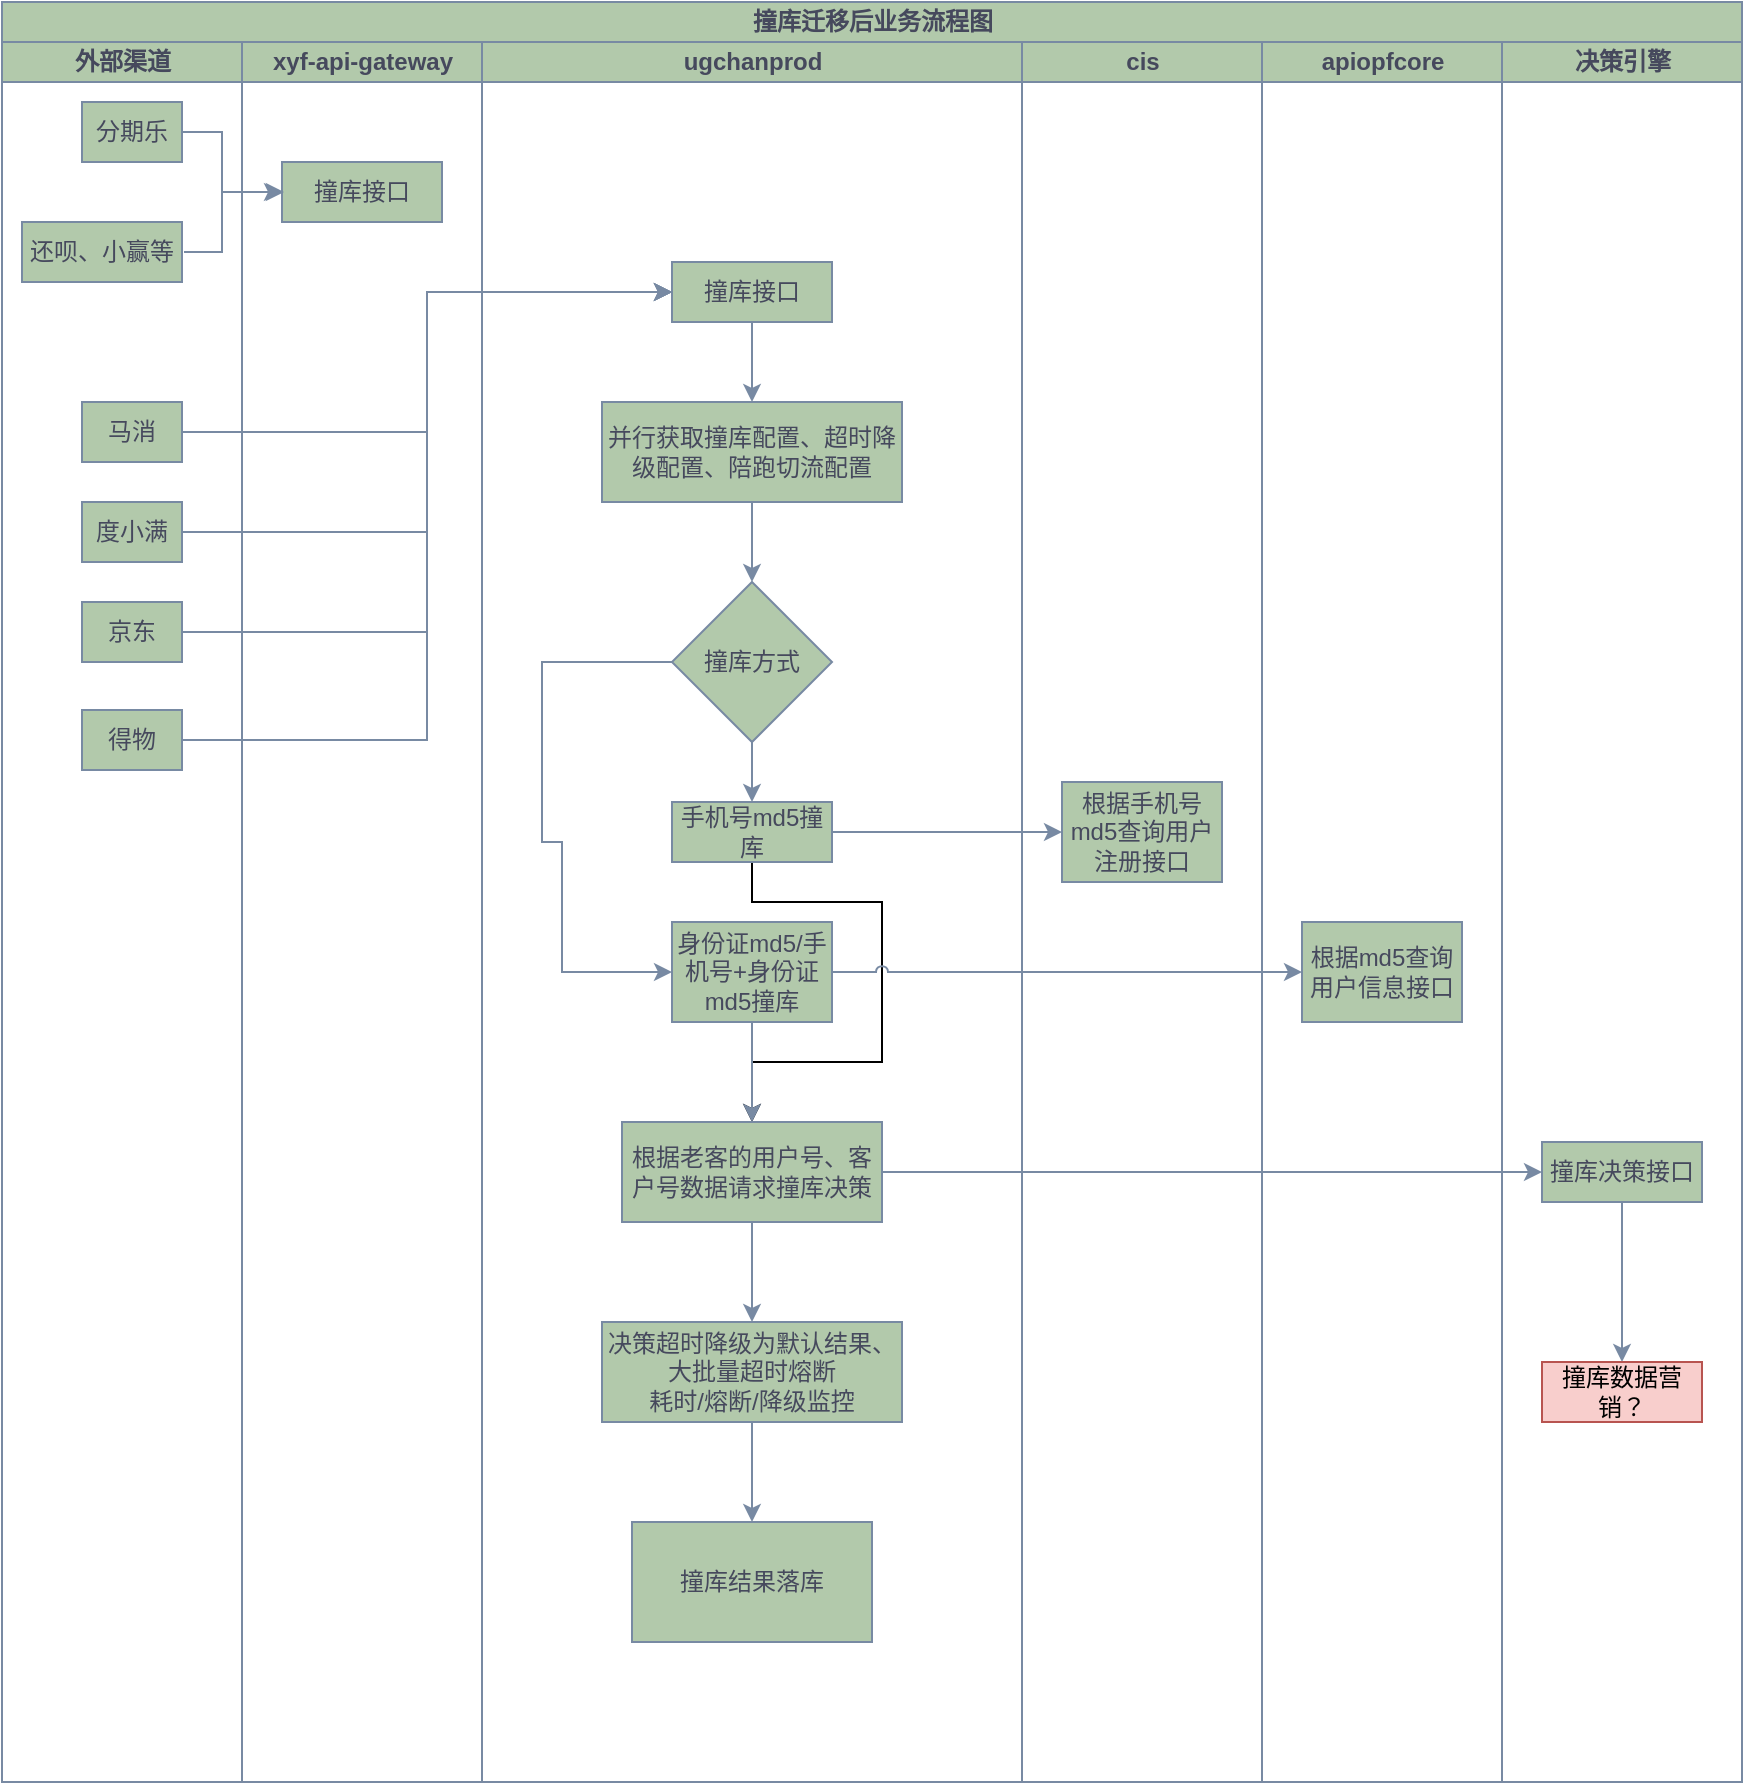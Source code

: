 <mxfile version="26.0.6">
  <diagram id="prtHgNgQTEPvFCAcTncT" name="Page-1">
    <mxGraphModel dx="819" dy="505" grid="1" gridSize="10" guides="1" tooltips="1" connect="1" arrows="1" fold="1" page="1" pageScale="1" pageWidth="827" pageHeight="1169" math="0" shadow="0">
      <root>
        <mxCell id="0" />
        <mxCell id="1" parent="0" />
        <mxCell id="W2swnma-9kyaVUb3Mjf1-1" value="撞库迁移后业务流程图" style="swimlane;childLayout=stackLayout;resizeParent=1;resizeParentMax=0;startSize=20;html=1;fillColor=#B2C9AB;strokeColor=#788AA3;labelBackgroundColor=none;fontColor=#46495D;" vertex="1" parent="1">
          <mxGeometry x="70" y="200" width="870" height="890" as="geometry" />
        </mxCell>
        <mxCell id="W2swnma-9kyaVUb3Mjf1-2" value="外部渠道" style="swimlane;startSize=20;html=1;labelBackgroundColor=none;fillColor=#B2C9AB;strokeColor=#788AA3;fontColor=#46495D;" vertex="1" parent="W2swnma-9kyaVUb3Mjf1-1">
          <mxGeometry y="20" width="120" height="870" as="geometry" />
        </mxCell>
        <mxCell id="W2swnma-9kyaVUb3Mjf1-6" value="分期乐" style="rounded=0;whiteSpace=wrap;html=1;strokeColor=#788AA3;fontColor=#46495D;fillColor=#B2C9AB;" vertex="1" parent="W2swnma-9kyaVUb3Mjf1-2">
          <mxGeometry x="40.0" y="30" width="50" height="30" as="geometry" />
        </mxCell>
        <mxCell id="W2swnma-9kyaVUb3Mjf1-7" value="还呗、小赢等" style="rounded=0;whiteSpace=wrap;html=1;strokeColor=#788AA3;fontColor=#46495D;fillColor=#B2C9AB;" vertex="1" parent="W2swnma-9kyaVUb3Mjf1-2">
          <mxGeometry x="10.0" y="90" width="80" height="30" as="geometry" />
        </mxCell>
        <mxCell id="W2swnma-9kyaVUb3Mjf1-8" value="马消" style="rounded=0;whiteSpace=wrap;html=1;strokeColor=#788AA3;fontColor=#46495D;fillColor=#B2C9AB;" vertex="1" parent="W2swnma-9kyaVUb3Mjf1-2">
          <mxGeometry x="40.0" y="180" width="50" height="30" as="geometry" />
        </mxCell>
        <mxCell id="W2swnma-9kyaVUb3Mjf1-9" value="度小满" style="rounded=0;whiteSpace=wrap;html=1;strokeColor=#788AA3;fontColor=#46495D;fillColor=#B2C9AB;" vertex="1" parent="W2swnma-9kyaVUb3Mjf1-2">
          <mxGeometry x="40.0" y="230" width="50" height="30" as="geometry" />
        </mxCell>
        <mxCell id="W2swnma-9kyaVUb3Mjf1-10" value="京东" style="rounded=0;whiteSpace=wrap;html=1;strokeColor=#788AA3;fontColor=#46495D;fillColor=#B2C9AB;" vertex="1" parent="W2swnma-9kyaVUb3Mjf1-2">
          <mxGeometry x="40.0" y="280" width="50" height="30" as="geometry" />
        </mxCell>
        <mxCell id="W2swnma-9kyaVUb3Mjf1-11" value="得物" style="rounded=0;whiteSpace=wrap;html=1;strokeColor=#788AA3;fontColor=#46495D;fillColor=#B2C9AB;" vertex="1" parent="W2swnma-9kyaVUb3Mjf1-2">
          <mxGeometry x="40.0" y="334" width="50" height="30" as="geometry" />
        </mxCell>
        <mxCell id="W2swnma-9kyaVUb3Mjf1-3" value="xyf-api-gateway" style="swimlane;startSize=20;html=1;labelBackgroundColor=none;fillColor=#B2C9AB;strokeColor=#788AA3;fontColor=#46495D;" vertex="1" parent="W2swnma-9kyaVUb3Mjf1-1">
          <mxGeometry x="120" y="20" width="120" height="870" as="geometry" />
        </mxCell>
        <mxCell id="W2swnma-9kyaVUb3Mjf1-12" value="撞库接口" style="rounded=0;whiteSpace=wrap;html=1;strokeColor=#788AA3;fontColor=#46495D;fillColor=#B2C9AB;" vertex="1" parent="W2swnma-9kyaVUb3Mjf1-3">
          <mxGeometry x="20.0" y="60" width="80" height="30" as="geometry" />
        </mxCell>
        <mxCell id="W2swnma-9kyaVUb3Mjf1-4" value="ugchanprod" style="swimlane;startSize=20;html=1;labelBackgroundColor=none;fillColor=#B2C9AB;strokeColor=#788AA3;fontColor=#46495D;" vertex="1" parent="W2swnma-9kyaVUb3Mjf1-1">
          <mxGeometry x="240" y="20" width="270" height="870" as="geometry" />
        </mxCell>
        <mxCell id="W2swnma-9kyaVUb3Mjf1-21" value="" style="edgeStyle=orthogonalEdgeStyle;rounded=0;orthogonalLoop=1;jettySize=auto;html=1;strokeColor=#788AA3;fontColor=#46495D;fillColor=#B2C9AB;" edge="1" parent="W2swnma-9kyaVUb3Mjf1-4" source="W2swnma-9kyaVUb3Mjf1-13" target="W2swnma-9kyaVUb3Mjf1-20">
          <mxGeometry relative="1" as="geometry" />
        </mxCell>
        <mxCell id="W2swnma-9kyaVUb3Mjf1-13" value="撞库接口" style="rounded=0;whiteSpace=wrap;html=1;strokeColor=#788AA3;fontColor=#46495D;fillColor=#B2C9AB;" vertex="1" parent="W2swnma-9kyaVUb3Mjf1-4">
          <mxGeometry x="95.0" y="110" width="80" height="30" as="geometry" />
        </mxCell>
        <mxCell id="W2swnma-9kyaVUb3Mjf1-24" value="" style="edgeStyle=orthogonalEdgeStyle;rounded=0;orthogonalLoop=1;jettySize=auto;html=1;strokeColor=#788AA3;fontColor=#46495D;fillColor=#B2C9AB;" edge="1" parent="W2swnma-9kyaVUb3Mjf1-4" source="W2swnma-9kyaVUb3Mjf1-20" target="W2swnma-9kyaVUb3Mjf1-23">
          <mxGeometry relative="1" as="geometry" />
        </mxCell>
        <mxCell id="W2swnma-9kyaVUb3Mjf1-20" value="并行获取撞库配置、超时降级配置、陪跑切流配置" style="rounded=0;whiteSpace=wrap;html=1;strokeColor=#788AA3;fontColor=#46495D;fillColor=#B2C9AB;" vertex="1" parent="W2swnma-9kyaVUb3Mjf1-4">
          <mxGeometry x="60" y="180" width="150" height="50" as="geometry" />
        </mxCell>
        <mxCell id="W2swnma-9kyaVUb3Mjf1-25" style="edgeStyle=orthogonalEdgeStyle;rounded=0;orthogonalLoop=1;jettySize=auto;html=1;strokeColor=#788AA3;fontColor=#46495D;fillColor=#B2C9AB;" edge="1" parent="W2swnma-9kyaVUb3Mjf1-4" source="W2swnma-9kyaVUb3Mjf1-23">
          <mxGeometry relative="1" as="geometry">
            <mxPoint x="135" y="380" as="targetPoint" />
          </mxGeometry>
        </mxCell>
        <mxCell id="W2swnma-9kyaVUb3Mjf1-32" style="edgeStyle=orthogonalEdgeStyle;rounded=0;orthogonalLoop=1;jettySize=auto;html=1;strokeColor=#788AA3;fontColor=#46495D;fillColor=#B2C9AB;entryX=0;entryY=0.5;entryDx=0;entryDy=0;" edge="1" parent="W2swnma-9kyaVUb3Mjf1-4" source="W2swnma-9kyaVUb3Mjf1-23" target="W2swnma-9kyaVUb3Mjf1-33">
          <mxGeometry relative="1" as="geometry">
            <mxPoint x="40" y="470" as="targetPoint" />
            <Array as="points">
              <mxPoint x="30" y="310" />
              <mxPoint x="30" y="400" />
              <mxPoint x="40" y="400" />
              <mxPoint x="40" y="465" />
            </Array>
          </mxGeometry>
        </mxCell>
        <mxCell id="W2swnma-9kyaVUb3Mjf1-23" value="撞库方式" style="rhombus;whiteSpace=wrap;html=1;fillColor=#B2C9AB;strokeColor=#788AA3;fontColor=#46495D;rounded=0;" vertex="1" parent="W2swnma-9kyaVUb3Mjf1-4">
          <mxGeometry x="95" y="270" width="80" height="80" as="geometry" />
        </mxCell>
        <mxCell id="W2swnma-9kyaVUb3Mjf1-37" style="edgeStyle=orthogonalEdgeStyle;rounded=0;orthogonalLoop=1;jettySize=auto;html=1;entryX=0.5;entryY=0;entryDx=0;entryDy=0;strokeColor=default;fontColor=#46495D;fillColor=#B2C9AB;jumpStyle=arc;" edge="1" parent="W2swnma-9kyaVUb3Mjf1-4" source="W2swnma-9kyaVUb3Mjf1-30" target="W2swnma-9kyaVUb3Mjf1-36">
          <mxGeometry relative="1" as="geometry">
            <Array as="points">
              <mxPoint x="135" y="430" />
              <mxPoint x="200" y="430" />
              <mxPoint x="200" y="510" />
              <mxPoint x="135" y="510" />
            </Array>
          </mxGeometry>
        </mxCell>
        <mxCell id="W2swnma-9kyaVUb3Mjf1-30" value="手机号md5撞库" style="rounded=0;whiteSpace=wrap;html=1;strokeColor=#788AA3;fontColor=#46495D;fillColor=#B2C9AB;" vertex="1" parent="W2swnma-9kyaVUb3Mjf1-4">
          <mxGeometry x="95.0" y="380" width="80" height="30" as="geometry" />
        </mxCell>
        <mxCell id="W2swnma-9kyaVUb3Mjf1-35" style="edgeStyle=orthogonalEdgeStyle;rounded=0;orthogonalLoop=1;jettySize=auto;html=1;strokeColor=#788AA3;fontColor=#46495D;fillColor=#B2C9AB;" edge="1" parent="W2swnma-9kyaVUb3Mjf1-4" source="W2swnma-9kyaVUb3Mjf1-33">
          <mxGeometry relative="1" as="geometry">
            <mxPoint x="135" y="540" as="targetPoint" />
          </mxGeometry>
        </mxCell>
        <mxCell id="W2swnma-9kyaVUb3Mjf1-33" value="身份证md5/手机号+身份证md5撞库" style="rounded=0;whiteSpace=wrap;html=1;strokeColor=#788AA3;fontColor=#46495D;fillColor=#B2C9AB;" vertex="1" parent="W2swnma-9kyaVUb3Mjf1-4">
          <mxGeometry x="95" y="440" width="80" height="50" as="geometry" />
        </mxCell>
        <mxCell id="W2swnma-9kyaVUb3Mjf1-40" value="" style="edgeStyle=orthogonalEdgeStyle;rounded=0;orthogonalLoop=1;jettySize=auto;html=1;strokeColor=#788AA3;fontColor=#46495D;fillColor=#B2C9AB;" edge="1" parent="W2swnma-9kyaVUb3Mjf1-4" source="W2swnma-9kyaVUb3Mjf1-36" target="W2swnma-9kyaVUb3Mjf1-39">
          <mxGeometry relative="1" as="geometry" />
        </mxCell>
        <mxCell id="W2swnma-9kyaVUb3Mjf1-36" value="根据老客的用户号、客户号数据请求撞库决策" style="rounded=0;whiteSpace=wrap;html=1;strokeColor=#788AA3;fontColor=#46495D;fillColor=#B2C9AB;" vertex="1" parent="W2swnma-9kyaVUb3Mjf1-4">
          <mxGeometry x="70" y="540" width="130" height="50" as="geometry" />
        </mxCell>
        <mxCell id="W2swnma-9kyaVUb3Mjf1-42" value="" style="edgeStyle=orthogonalEdgeStyle;rounded=0;orthogonalLoop=1;jettySize=auto;html=1;strokeColor=#788AA3;fontColor=#46495D;fillColor=#B2C9AB;" edge="1" parent="W2swnma-9kyaVUb3Mjf1-4" source="W2swnma-9kyaVUb3Mjf1-39" target="W2swnma-9kyaVUb3Mjf1-41">
          <mxGeometry relative="1" as="geometry" />
        </mxCell>
        <mxCell id="W2swnma-9kyaVUb3Mjf1-39" value="决策超时降级为默认结果、&lt;div&gt;大批量超时熔断&lt;/div&gt;&lt;div&gt;耗时/熔断/降级监控&lt;/div&gt;" style="rounded=0;whiteSpace=wrap;html=1;strokeColor=#788AA3;fontColor=#46495D;fillColor=#B2C9AB;" vertex="1" parent="W2swnma-9kyaVUb3Mjf1-4">
          <mxGeometry x="60" y="640" width="150" height="50" as="geometry" />
        </mxCell>
        <mxCell id="W2swnma-9kyaVUb3Mjf1-41" value="撞库结果落库" style="whiteSpace=wrap;html=1;fillColor=#B2C9AB;strokeColor=#788AA3;fontColor=#46495D;rounded=0;" vertex="1" parent="W2swnma-9kyaVUb3Mjf1-4">
          <mxGeometry x="75" y="740" width="120" height="60" as="geometry" />
        </mxCell>
        <mxCell id="W2swnma-9kyaVUb3Mjf1-26" value="cis" style="swimlane;startSize=20;html=1;labelBackgroundColor=none;fillColor=#B2C9AB;strokeColor=#788AA3;fontColor=#46495D;" vertex="1" parent="W2swnma-9kyaVUb3Mjf1-1">
          <mxGeometry x="510" y="20" width="120" height="870" as="geometry" />
        </mxCell>
        <mxCell id="W2swnma-9kyaVUb3Mjf1-28" value="根据手机号md5查询用户注册接口" style="rounded=0;whiteSpace=wrap;html=1;strokeColor=#788AA3;fontColor=#46495D;fillColor=#B2C9AB;" vertex="1" parent="W2swnma-9kyaVUb3Mjf1-26">
          <mxGeometry x="20" y="370" width="80" height="50" as="geometry" />
        </mxCell>
        <mxCell id="W2swnma-9kyaVUb3Mjf1-27" value="apiopfcore" style="swimlane;startSize=20;html=1;labelBackgroundColor=none;fillColor=#B2C9AB;strokeColor=#788AA3;fontColor=#46495D;" vertex="1" parent="W2swnma-9kyaVUb3Mjf1-1">
          <mxGeometry x="630" y="20" width="120" height="870" as="geometry" />
        </mxCell>
        <mxCell id="W2swnma-9kyaVUb3Mjf1-29" value="根据md5查询用户信息接口" style="rounded=0;whiteSpace=wrap;html=1;strokeColor=#788AA3;fontColor=#46495D;fillColor=#B2C9AB;" vertex="1" parent="W2swnma-9kyaVUb3Mjf1-27">
          <mxGeometry x="20" y="440" width="80" height="50" as="geometry" />
        </mxCell>
        <mxCell id="W2swnma-9kyaVUb3Mjf1-5" value="决策引擎" style="swimlane;startSize=20;html=1;labelBackgroundColor=none;fillColor=#B2C9AB;strokeColor=#788AA3;fontColor=#46495D;" vertex="1" parent="W2swnma-9kyaVUb3Mjf1-1">
          <mxGeometry x="750" y="20" width="120" height="870" as="geometry" />
        </mxCell>
        <mxCell id="W2swnma-9kyaVUb3Mjf1-44" value="" style="edgeStyle=orthogonalEdgeStyle;rounded=0;orthogonalLoop=1;jettySize=auto;html=1;strokeColor=#788AA3;fontColor=#46495D;fillColor=#B2C9AB;" edge="1" parent="W2swnma-9kyaVUb3Mjf1-5" source="W2swnma-9kyaVUb3Mjf1-22" target="W2swnma-9kyaVUb3Mjf1-43">
          <mxGeometry relative="1" as="geometry" />
        </mxCell>
        <mxCell id="W2swnma-9kyaVUb3Mjf1-22" value="撞库决策接口" style="rounded=0;whiteSpace=wrap;html=1;strokeColor=#788AA3;fontColor=#46495D;fillColor=#B2C9AB;" vertex="1" parent="W2swnma-9kyaVUb3Mjf1-5">
          <mxGeometry x="20.0" y="550" width="80" height="30" as="geometry" />
        </mxCell>
        <mxCell id="W2swnma-9kyaVUb3Mjf1-43" value="撞库数据营销？" style="rounded=0;whiteSpace=wrap;html=1;strokeColor=#b85450;fillColor=#f8cecc;" vertex="1" parent="W2swnma-9kyaVUb3Mjf1-5">
          <mxGeometry x="20.0" y="660" width="80" height="30" as="geometry" />
        </mxCell>
        <mxCell id="W2swnma-9kyaVUb3Mjf1-14" style="edgeStyle=orthogonalEdgeStyle;rounded=0;orthogonalLoop=1;jettySize=auto;html=1;entryX=0;entryY=0.5;entryDx=0;entryDy=0;strokeColor=#788AA3;fontColor=#46495D;fillColor=#B2C9AB;" edge="1" parent="W2swnma-9kyaVUb3Mjf1-1" source="W2swnma-9kyaVUb3Mjf1-6" target="W2swnma-9kyaVUb3Mjf1-12">
          <mxGeometry relative="1" as="geometry">
            <Array as="points">
              <mxPoint x="110" y="65" />
              <mxPoint x="110" y="95" />
            </Array>
          </mxGeometry>
        </mxCell>
        <mxCell id="W2swnma-9kyaVUb3Mjf1-15" style="edgeStyle=orthogonalEdgeStyle;rounded=0;orthogonalLoop=1;jettySize=auto;html=1;entryX=0;entryY=0.5;entryDx=0;entryDy=0;strokeColor=#788AA3;fontColor=#46495D;fillColor=#B2C9AB;" edge="1" parent="W2swnma-9kyaVUb3Mjf1-1">
          <mxGeometry relative="1" as="geometry">
            <mxPoint x="91.0" y="125" as="sourcePoint" />
            <mxPoint x="141.0" y="95" as="targetPoint" />
            <Array as="points">
              <mxPoint x="110" y="125" />
              <mxPoint x="110" y="95" />
            </Array>
          </mxGeometry>
        </mxCell>
        <mxCell id="W2swnma-9kyaVUb3Mjf1-16" style="edgeStyle=orthogonalEdgeStyle;rounded=0;orthogonalLoop=1;jettySize=auto;html=1;entryX=0;entryY=0.5;entryDx=0;entryDy=0;strokeColor=#788AA3;fontColor=#46495D;fillColor=#B2C9AB;" edge="1" parent="W2swnma-9kyaVUb3Mjf1-1" source="W2swnma-9kyaVUb3Mjf1-8" target="W2swnma-9kyaVUb3Mjf1-13">
          <mxGeometry relative="1" as="geometry" />
        </mxCell>
        <mxCell id="W2swnma-9kyaVUb3Mjf1-17" style="edgeStyle=orthogonalEdgeStyle;rounded=0;orthogonalLoop=1;jettySize=auto;html=1;entryX=0;entryY=0.5;entryDx=0;entryDy=0;strokeColor=#788AA3;fontColor=#46495D;fillColor=#B2C9AB;" edge="1" parent="W2swnma-9kyaVUb3Mjf1-1" source="W2swnma-9kyaVUb3Mjf1-9" target="W2swnma-9kyaVUb3Mjf1-13">
          <mxGeometry relative="1" as="geometry" />
        </mxCell>
        <mxCell id="W2swnma-9kyaVUb3Mjf1-18" style="edgeStyle=orthogonalEdgeStyle;rounded=0;orthogonalLoop=1;jettySize=auto;html=1;entryX=0;entryY=0.5;entryDx=0;entryDy=0;strokeColor=#788AA3;fontColor=#46495D;fillColor=#B2C9AB;" edge="1" parent="W2swnma-9kyaVUb3Mjf1-1" source="W2swnma-9kyaVUb3Mjf1-10" target="W2swnma-9kyaVUb3Mjf1-13">
          <mxGeometry relative="1" as="geometry" />
        </mxCell>
        <mxCell id="W2swnma-9kyaVUb3Mjf1-19" style="edgeStyle=orthogonalEdgeStyle;rounded=0;orthogonalLoop=1;jettySize=auto;html=1;entryX=0;entryY=0.5;entryDx=0;entryDy=0;strokeColor=#788AA3;fontColor=#46495D;fillColor=#B2C9AB;" edge="1" parent="W2swnma-9kyaVUb3Mjf1-1" source="W2swnma-9kyaVUb3Mjf1-11" target="W2swnma-9kyaVUb3Mjf1-13">
          <mxGeometry relative="1" as="geometry" />
        </mxCell>
        <mxCell id="W2swnma-9kyaVUb3Mjf1-31" style="edgeStyle=orthogonalEdgeStyle;rounded=0;orthogonalLoop=1;jettySize=auto;html=1;strokeColor=#788AA3;fontColor=#46495D;fillColor=#B2C9AB;" edge="1" parent="W2swnma-9kyaVUb3Mjf1-1" source="W2swnma-9kyaVUb3Mjf1-30" target="W2swnma-9kyaVUb3Mjf1-28">
          <mxGeometry relative="1" as="geometry" />
        </mxCell>
        <mxCell id="W2swnma-9kyaVUb3Mjf1-34" style="edgeStyle=orthogonalEdgeStyle;rounded=0;orthogonalLoop=1;jettySize=auto;html=1;entryX=0;entryY=0.5;entryDx=0;entryDy=0;strokeColor=#788AA3;fontColor=#46495D;fillColor=#B2C9AB;jumpStyle=arc;" edge="1" parent="W2swnma-9kyaVUb3Mjf1-1" source="W2swnma-9kyaVUb3Mjf1-33" target="W2swnma-9kyaVUb3Mjf1-29">
          <mxGeometry relative="1" as="geometry" />
        </mxCell>
        <mxCell id="W2swnma-9kyaVUb3Mjf1-38" style="edgeStyle=orthogonalEdgeStyle;rounded=0;orthogonalLoop=1;jettySize=auto;html=1;entryX=0;entryY=0.5;entryDx=0;entryDy=0;strokeColor=#788AA3;fontColor=#46495D;fillColor=#B2C9AB;" edge="1" parent="W2swnma-9kyaVUb3Mjf1-1" source="W2swnma-9kyaVUb3Mjf1-36" target="W2swnma-9kyaVUb3Mjf1-22">
          <mxGeometry relative="1" as="geometry" />
        </mxCell>
      </root>
    </mxGraphModel>
  </diagram>
</mxfile>
